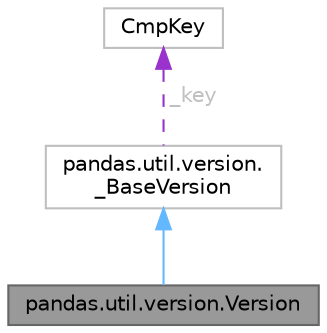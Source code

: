 digraph "pandas.util.version.Version"
{
 // LATEX_PDF_SIZE
  bgcolor="transparent";
  edge [fontname=Helvetica,fontsize=10,labelfontname=Helvetica,labelfontsize=10];
  node [fontname=Helvetica,fontsize=10,shape=box,height=0.2,width=0.4];
  Node1 [id="Node000001",label="pandas.util.version.Version",height=0.2,width=0.4,color="gray40", fillcolor="grey60", style="filled", fontcolor="black",tooltip=" "];
  Node2 -> Node1 [id="edge1_Node000001_Node000002",dir="back",color="steelblue1",style="solid",tooltip=" "];
  Node2 [id="Node000002",label="pandas.util.version.\l_BaseVersion",height=0.2,width=0.4,color="grey75", fillcolor="white", style="filled",URL="$de/dbf/classpandas_1_1util_1_1version_1_1__BaseVersion.html",tooltip=" "];
  Node3 -> Node2 [id="edge2_Node000002_Node000003",dir="back",color="darkorchid3",style="dashed",tooltip=" ",label=" _key",fontcolor="grey" ];
  Node3 [id="Node000003",label="CmpKey",height=0.2,width=0.4,color="grey75", fillcolor="white", style="filled",tooltip=" "];
}
